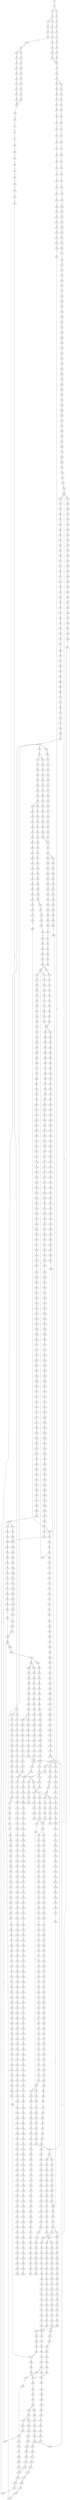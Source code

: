 strict digraph  {
	S0 -> S1 [ label = A ];
	S1 -> S2 [ label = A ];
	S1 -> S3 [ label = G ];
	S2 -> S4 [ label = T ];
	S3 -> S5 [ label = T ];
	S4 -> S6 [ label = C ];
	S4 -> S7 [ label = T ];
	S5 -> S8 [ label = C ];
	S6 -> S9 [ label = G ];
	S7 -> S10 [ label = G ];
	S8 -> S11 [ label = G ];
	S9 -> S12 [ label = C ];
	S10 -> S13 [ label = C ];
	S11 -> S14 [ label = C ];
	S12 -> S15 [ label = C ];
	S13 -> S16 [ label = C ];
	S14 -> S17 [ label = C ];
	S15 -> S18 [ label = A ];
	S16 -> S19 [ label = A ];
	S17 -> S20 [ label = A ];
	S18 -> S21 [ label = T ];
	S19 -> S22 [ label = T ];
	S20 -> S23 [ label = T ];
	S21 -> S24 [ label = G ];
	S22 -> S25 [ label = A ];
	S22 -> S26 [ label = G ];
	S23 -> S27 [ label = G ];
	S24 -> S28 [ label = A ];
	S25 -> S29 [ label = A ];
	S26 -> S30 [ label = A ];
	S27 -> S31 [ label = A ];
	S28 -> S32 [ label = A ];
	S29 -> S33 [ label = A ];
	S30 -> S34 [ label = A ];
	S31 -> S32 [ label = A ];
	S32 -> S35 [ label = G ];
	S33 -> S36 [ label = C ];
	S34 -> S37 [ label = C ];
	S35 -> S38 [ label = A ];
	S36 -> S39 [ label = C ];
	S37 -> S40 [ label = C ];
	S38 -> S41 [ label = G ];
	S39 -> S42 [ label = T ];
	S40 -> S43 [ label = T ];
	S41 -> S44 [ label = T ];
	S41 -> S45 [ label = G ];
	S42 -> S46 [ label = C ];
	S43 -> S47 [ label = C ];
	S44 -> S48 [ label = C ];
	S45 -> S49 [ label = C ];
	S46 -> S50 [ label = C ];
	S47 -> S51 [ label = C ];
	S48 -> S52 [ label = T ];
	S49 -> S53 [ label = A ];
	S50 -> S54 [ label = A ];
	S51 -> S55 [ label = A ];
	S52 -> S56 [ label = C ];
	S53 -> S57 [ label = G ];
	S54 -> S58 [ label = G ];
	S55 -> S59 [ label = G ];
	S56 -> S60 [ label = T ];
	S57 -> S61 [ label = T ];
	S58 -> S62 [ label = T ];
	S59 -> S62 [ label = T ];
	S60 -> S63 [ label = C ];
	S61 -> S64 [ label = C ];
	S62 -> S65 [ label = C ];
	S63 -> S66 [ label = T ];
	S64 -> S67 [ label = C ];
	S65 -> S68 [ label = G ];
	S66 -> S69 [ label = C ];
	S67 -> S70 [ label = T ];
	S68 -> S71 [ label = T ];
	S69 -> S72 [ label = G ];
	S70 -> S73 [ label = G ];
	S71 -> S74 [ label = G ];
	S72 -> S75 [ label = G ];
	S73 -> S76 [ label = C ];
	S74 -> S77 [ label = C ];
	S75 -> S78 [ label = T ];
	S76 -> S79 [ label = G ];
	S77 -> S80 [ label = C ];
	S78 -> S81 [ label = C ];
	S79 -> S82 [ label = G ];
	S80 -> S83 [ label = A ];
	S81 -> S84 [ label = T ];
	S82 -> S85 [ label = C ];
	S83 -> S86 [ label = C ];
	S84 -> S87 [ label = C ];
	S85 -> S88 [ label = C ];
	S86 -> S89 [ label = G ];
	S87 -> S90 [ label = G ];
	S88 -> S91 [ label = T ];
	S89 -> S92 [ label = A ];
	S90 -> S93 [ label = G ];
	S91 -> S94 [ label = G ];
	S92 -> S95 [ label = G ];
	S93 -> S96 [ label = T ];
	S94 -> S97 [ label = T ];
	S95 -> S98 [ label = T ];
	S96 -> S99 [ label = T ];
	S97 -> S100 [ label = G ];
	S98 -> S101 [ label = G ];
	S99 -> S102 [ label = C ];
	S100 -> S103 [ label = C ];
	S101 -> S104 [ label = T ];
	S102 -> S105 [ label = A ];
	S103 -> S106 [ label = T ];
	S104 -> S107 [ label = C ];
	S105 -> S108 [ label = A ];
	S106 -> S109 [ label = A ];
	S107 -> S110 [ label = T ];
	S108 -> S111 [ label = G ];
	S109 -> S112 [ label = C ];
	S110 -> S113 [ label = T ];
	S110 -> S114 [ label = C ];
	S111 -> S115 [ label = A ];
	S112 -> S116 [ label = C ];
	S113 -> S117 [ label = C ];
	S114 -> S118 [ label = C ];
	S115 -> S119 [ label = C ];
	S116 -> S120 [ label = T ];
	S117 -> S121 [ label = G ];
	S118 -> S122 [ label = G ];
	S119 -> S123 [ label = C ];
	S120 -> S124 [ label = G ];
	S121 -> S125 [ label = G ];
	S122 -> S126 [ label = T ];
	S123 -> S127 [ label = T ];
	S124 -> S128 [ label = T ];
	S125 -> S129 [ label = T ];
	S126 -> S130 [ label = T ];
	S127 -> S131 [ label = T ];
	S128 -> S132 [ label = C ];
	S129 -> S133 [ label = C ];
	S130 -> S134 [ label = C ];
	S131 -> S135 [ label = T ];
	S132 -> S136 [ label = C ];
	S133 -> S137 [ label = C ];
	S134 -> S138 [ label = C ];
	S135 -> S139 [ label = T ];
	S136 -> S140 [ label = T ];
	S137 -> S141 [ label = T ];
	S138 -> S142 [ label = T ];
	S139 -> S143 [ label = T ];
	S140 -> S144 [ label = T ];
	S141 -> S145 [ label = T ];
	S142 -> S146 [ label = T ];
	S143 -> S147 [ label = G ];
	S144 -> S148 [ label = G ];
	S145 -> S149 [ label = G ];
	S146 -> S150 [ label = A ];
	S147 -> S151 [ label = A ];
	S148 -> S152 [ label = A ];
	S148 -> S153 [ label = T ];
	S149 -> S154 [ label = A ];
	S150 -> S155 [ label = A ];
	S151 -> S156 [ label = A ];
	S152 -> S157 [ label = A ];
	S153 -> S158 [ label = A ];
	S154 -> S159 [ label = A ];
	S155 -> S160 [ label = A ];
	S156 -> S161 [ label = C ];
	S157 -> S162 [ label = C ];
	S158 -> S163 [ label = G ];
	S159 -> S162 [ label = C ];
	S160 -> S164 [ label = C ];
	S161 -> S165 [ label = A ];
	S162 -> S166 [ label = T ];
	S162 -> S167 [ label = A ];
	S163 -> S168 [ label = G ];
	S164 -> S169 [ label = A ];
	S165 -> S170 [ label = G ];
	S166 -> S171 [ label = T ];
	S167 -> S172 [ label = G ];
	S168 -> S173 [ label = A ];
	S169 -> S174 [ label = G ];
	S170 -> S175 [ label = T ];
	S171 -> S176 [ label = C ];
	S172 -> S177 [ label = G ];
	S173 -> S178 [ label = G ];
	S174 -> S179 [ label = G ];
	S175 -> S180 [ label = T ];
	S176 -> S181 [ label = A ];
	S177 -> S182 [ label = G ];
	S177 -> S183 [ label = T ];
	S178 -> S184 [ label = A ];
	S179 -> S185 [ label = T ];
	S180 -> S186 [ label = G ];
	S181 -> S187 [ label = A ];
	S182 -> S188 [ label = T ];
	S183 -> S189 [ label = C ];
	S184 -> S190 [ label = G ];
	S185 -> S191 [ label = C ];
	S186 -> S192 [ label = A ];
	S187 -> S193 [ label = C ];
	S188 -> S194 [ label = C ];
	S189 -> S195 [ label = C ];
	S190 -> S196 [ label = G ];
	S191 -> S197 [ label = T ];
	S192 -> S198 [ label = C ];
	S193 -> S199 [ label = C ];
	S193 -> S200 [ label = T ];
	S194 -> S201 [ label = C ];
	S195 -> S202 [ label = C ];
	S196 -> S203 [ label = T ];
	S197 -> S204 [ label = C ];
	S198 -> S205 [ label = T ];
	S199 -> S206 [ label = G ];
	S200 -> S207 [ label = G ];
	S201 -> S208 [ label = G ];
	S202 -> S209 [ label = T ];
	S203 -> S210 [ label = C ];
	S204 -> S211 [ label = T ];
	S205 -> S212 [ label = G ];
	S206 -> S213 [ label = G ];
	S207 -> S214 [ label = G ];
	S207 -> S215 [ label = C ];
	S208 -> S216 [ label = C ];
	S209 -> S217 [ label = T ];
	S210 -> S218 [ label = C ];
	S211 -> S219 [ label = C ];
	S212 -> S220 [ label = T ];
	S213 -> S221 [ label = C ];
	S214 -> S222 [ label = C ];
	S215 -> S223 [ label = C ];
	S216 -> S224 [ label = C ];
	S217 -> S225 [ label = C ];
	S218 -> S226 [ label = C ];
	S219 -> S227 [ label = C ];
	S220 -> S228 [ label = A ];
	S221 -> S229 [ label = C ];
	S222 -> S230 [ label = C ];
	S223 -> S231 [ label = C ];
	S224 -> S232 [ label = G ];
	S225 -> S233 [ label = T ];
	S225 -> S234 [ label = G ];
	S226 -> S235 [ label = A ];
	S226 -> S236 [ label = G ];
	S227 -> S237 [ label = G ];
	S228 -> S238 [ label = C ];
	S229 -> S239 [ label = C ];
	S230 -> S240 [ label = C ];
	S231 -> S241 [ label = T ];
	S232 -> S242 [ label = C ];
	S232 -> S243 [ label = G ];
	S233 -> S244 [ label = C ];
	S234 -> S245 [ label = C ];
	S235 -> S246 [ label = G ];
	S236 -> S247 [ label = G ];
	S237 -> S248 [ label = T ];
	S238 -> S249 [ label = A ];
	S239 -> S250 [ label = A ];
	S240 -> S251 [ label = A ];
	S241 -> S252 [ label = A ];
	S242 -> S253 [ label = A ];
	S243 -> S254 [ label = A ];
	S244 -> S255 [ label = G ];
	S245 -> S256 [ label = A ];
	S246 -> S257 [ label = A ];
	S247 -> S258 [ label = A ];
	S248 -> S259 [ label = A ];
	S249 -> S260 [ label = C ];
	S250 -> S261 [ label = G ];
	S251 -> S262 [ label = G ];
	S252 -> S263 [ label = G ];
	S253 -> S264 [ label = C ];
	S254 -> S265 [ label = A ];
	S255 -> S266 [ label = T ];
	S256 -> S267 [ label = C ];
	S257 -> S268 [ label = G ];
	S258 -> S269 [ label = G ];
	S259 -> S270 [ label = C ];
	S260 -> S271 [ label = T ];
	S261 -> S272 [ label = T ];
	S262 -> S273 [ label = G ];
	S263 -> S274 [ label = G ];
	S264 -> S275 [ label = G ];
	S265 -> S276 [ label = C ];
	S266 -> S277 [ label = A ];
	S267 -> S278 [ label = G ];
	S268 -> S279 [ label = C ];
	S269 -> S280 [ label = G ];
	S270 -> S281 [ label = A ];
	S271 -> S282 [ label = T ];
	S272 -> S283 [ label = T ];
	S273 -> S284 [ label = T ];
	S274 -> S285 [ label = T ];
	S275 -> S286 [ label = C ];
	S276 -> S287 [ label = T ];
	S277 -> S288 [ label = C ];
	S278 -> S289 [ label = T ];
	S279 -> S290 [ label = C ];
	S280 -> S291 [ label = C ];
	S281 -> S292 [ label = T ];
	S282 -> S293 [ label = G ];
	S283 -> S294 [ label = G ];
	S284 -> S295 [ label = G ];
	S285 -> S296 [ label = G ];
	S286 -> S297 [ label = G ];
	S287 -> S298 [ label = G ];
	S288 -> S299 [ label = G ];
	S289 -> S300 [ label = G ];
	S290 -> S301 [ label = A ];
	S291 -> S302 [ label = G ];
	S292 -> S303 [ label = G ];
	S293 -> S304 [ label = G ];
	S294 -> S305 [ label = T ];
	S295 -> S306 [ label = C ];
	S295 -> S307 [ label = G ];
	S296 -> S308 [ label = T ];
	S297 -> S309 [ label = C ];
	S298 -> S310 [ label = C ];
	S299 -> S311 [ label = G ];
	S300 -> S312 [ label = G ];
	S301 -> S313 [ label = C ];
	S302 -> S314 [ label = T ];
	S303 -> S315 [ label = G ];
	S304 -> S316 [ label = A ];
	S305 -> S317 [ label = G ];
	S306 -> S318 [ label = G ];
	S307 -> S319 [ label = G ];
	S308 -> S320 [ label = G ];
	S309 -> S321 [ label = A ];
	S310 -> S322 [ label = A ];
	S311 -> S323 [ label = C ];
	S312 -> S324 [ label = C ];
	S313 -> S325 [ label = G ];
	S314 -> S326 [ label = G ];
	S315 -> S327 [ label = C ];
	S316 -> S328 [ label = G ];
	S317 -> S329 [ label = C ];
	S318 -> S330 [ label = C ];
	S319 -> S331 [ label = C ];
	S320 -> S332 [ label = C ];
	S321 -> S333 [ label = G ];
	S322 -> S334 [ label = A ];
	S323 -> S335 [ label = T ];
	S324 -> S336 [ label = G ];
	S325 -> S337 [ label = G ];
	S326 -> S338 [ label = G ];
	S327 -> S339 [ label = G ];
	S328 -> S340 [ label = A ];
	S329 -> S341 [ label = G ];
	S330 -> S342 [ label = G ];
	S331 -> S343 [ label = T ];
	S332 -> S344 [ label = G ];
	S333 -> S345 [ label = C ];
	S334 -> S346 [ label = C ];
	S335 -> S347 [ label = A ];
	S336 -> S348 [ label = T ];
	S337 -> S349 [ label = T ];
	S338 -> S350 [ label = T ];
	S339 -> S351 [ label = C ];
	S340 -> S352 [ label = C ];
	S341 -> S353 [ label = T ];
	S342 -> S354 [ label = T ];
	S343 -> S355 [ label = T ];
	S344 -> S356 [ label = T ];
	S345 -> S357 [ label = C ];
	S346 -> S358 [ label = C ];
	S347 -> S359 [ label = C ];
	S348 -> S360 [ label = C ];
	S349 -> S361 [ label = T ];
	S350 -> S362 [ label = A ];
	S351 -> S363 [ label = C ];
	S352 -> S364 [ label = C ];
	S353 -> S365 [ label = C ];
	S354 -> S366 [ label = C ];
	S355 -> S367 [ label = C ];
	S356 -> S368 [ label = C ];
	S357 -> S369 [ label = G ];
	S358 -> S370 [ label = A ];
	S359 -> S371 [ label = T ];
	S360 -> S372 [ label = C ];
	S361 -> S373 [ label = A ];
	S362 -> S374 [ label = T ];
	S363 -> S375 [ label = C ];
	S364 -> S376 [ label = C ];
	S365 -> S377 [ label = G ];
	S366 -> S378 [ label = G ];
	S367 -> S379 [ label = G ];
	S368 -> S380 [ label = G ];
	S369 -> S381 [ label = G ];
	S370 -> S382 [ label = G ];
	S371 -> S383 [ label = G ];
	S372 -> S384 [ label = C ];
	S373 -> S385 [ label = C ];
	S374 -> S386 [ label = G ];
	S375 -> S387 [ label = C ];
	S376 -> S388 [ label = C ];
	S377 -> S389 [ label = A ];
	S378 -> S390 [ label = T ];
	S379 -> S391 [ label = A ];
	S380 -> S389 [ label = A ];
	S381 -> S392 [ label = C ];
	S381 -> S393 [ label = T ];
	S382 -> S394 [ label = A ];
	S383 -> S395 [ label = G ];
	S384 -> S396 [ label = C ];
	S385 -> S397 [ label = T ];
	S386 -> S398 [ label = A ];
	S387 -> S399 [ label = C ];
	S388 -> S400 [ label = C ];
	S389 -> S401 [ label = A ];
	S390 -> S402 [ label = G ];
	S391 -> S403 [ label = A ];
	S392 -> S404 [ label = A ];
	S393 -> S405 [ label = G ];
	S394 -> S406 [ label = A ];
	S395 -> S407 [ label = T ];
	S396 -> S408 [ label = A ];
	S397 -> S409 [ label = G ];
	S398 -> S410 [ label = G ];
	S399 -> S411 [ label = A ];
	S400 -> S412 [ label = C ];
	S401 -> S413 [ label = C ];
	S402 -> S414 [ label = C ];
	S403 -> S415 [ label = C ];
	S404 -> S416 [ label = C ];
	S405 -> S417 [ label = G ];
	S406 -> S418 [ label = C ];
	S407 -> S419 [ label = G ];
	S408 -> S420 [ label = C ];
	S409 -> S421 [ label = C ];
	S410 -> S422 [ label = C ];
	S411 -> S423 [ label = C ];
	S412 -> S424 [ label = T ];
	S413 -> S425 [ label = C ];
	S413 -> S426 [ label = A ];
	S414 -> S427 [ label = A ];
	S415 -> S428 [ label = A ];
	S416 -> S429 [ label = T ];
	S417 -> S430 [ label = A ];
	S418 -> S431 [ label = A ];
	S419 -> S432 [ label = C ];
	S420 -> S433 [ label = T ];
	S421 -> S434 [ label = A ];
	S422 -> S435 [ label = G ];
	S423 -> S436 [ label = T ];
	S424 -> S437 [ label = T ];
	S425 -> S438 [ label = T ];
	S426 -> S439 [ label = C ];
	S427 -> S440 [ label = T ];
	S428 -> S441 [ label = C ];
	S429 -> S442 [ label = T ];
	S430 -> S443 [ label = A ];
	S431 -> S444 [ label = G ];
	S432 -> S445 [ label = T ];
	S433 -> S446 [ label = T ];
	S434 -> S447 [ label = G ];
	S435 -> S448 [ label = G ];
	S436 -> S449 [ label = T ];
	S437 -> S450 [ label = C ];
	S438 -> S451 [ label = T ];
	S439 -> S452 [ label = C ];
	S440 -> S453 [ label = C ];
	S441 -> S454 [ label = G ];
	S442 -> S455 [ label = C ];
	S443 -> S456 [ label = G ];
	S444 -> S457 [ label = C ];
	S445 -> S458 [ label = A ];
	S446 -> S459 [ label = G ];
	S447 -> S460 [ label = A ];
	S448 -> S461 [ label = T ];
	S449 -> S462 [ label = T ];
	S450 -> S463 [ label = A ];
	S451 -> S464 [ label = C ];
	S452 -> S465 [ label = C ];
	S453 -> S466 [ label = C ];
	S454 -> S467 [ label = C ];
	S455 -> S468 [ label = A ];
	S456 -> S469 [ label = A ];
	S457 -> S470 [ label = C ];
	S458 -> S471 [ label = C ];
	S459 -> S472 [ label = A ];
	S460 -> S473 [ label = C ];
	S461 -> S474 [ label = C ];
	S462 -> S475 [ label = A ];
	S463 -> S476 [ label = G ];
	S464 -> S477 [ label = G ];
	S465 -> S478 [ label = G ];
	S466 -> S479 [ label = G ];
	S467 -> S480 [ label = G ];
	S468 -> S481 [ label = G ];
	S469 -> S482 [ label = A ];
	S470 -> S483 [ label = G ];
	S471 -> S484 [ label = T ];
	S472 -> S485 [ label = G ];
	S473 -> S486 [ label = G ];
	S474 -> S487 [ label = G ];
	S475 -> S488 [ label = G ];
	S476 -> S489 [ label = A ];
	S477 -> S490 [ label = T ];
	S478 -> S491 [ label = T ];
	S479 -> S492 [ label = C ];
	S480 -> S493 [ label = C ];
	S481 -> S494 [ label = C ];
	S482 -> S495 [ label = C ];
	S483 -> S496 [ label = T ];
	S484 -> S497 [ label = G ];
	S485 -> S498 [ label = C ];
	S486 -> S499 [ label = G ];
	S487 -> S500 [ label = C ];
	S488 -> S501 [ label = C ];
	S489 -> S502 [ label = G ];
	S490 -> S503 [ label = A ];
	S491 -> S504 [ label = A ];
	S492 -> S505 [ label = A ];
	S493 -> S506 [ label = A ];
	S494 -> S507 [ label = C ];
	S495 -> S508 [ label = G ];
	S496 -> S509 [ label = C ];
	S497 -> S510 [ label = T ];
	S498 -> S511 [ label = C ];
	S499 -> S512 [ label = A ];
	S500 -> S513 [ label = A ];
	S501 -> S514 [ label = C ];
	S502 -> S515 [ label = G ];
	S503 -> S516 [ label = C ];
	S504 -> S517 [ label = C ];
	S505 -> S518 [ label = C ];
	S506 -> S519 [ label = C ];
	S507 -> S520 [ label = G ];
	S508 -> S521 [ label = G ];
	S509 -> S522 [ label = C ];
	S510 -> S523 [ label = A ];
	S511 -> S524 [ label = G ];
	S512 -> S525 [ label = C ];
	S513 -> S526 [ label = C ];
	S514 -> S527 [ label = G ];
	S515 -> S528 [ label = T ];
	S516 -> S529 [ label = T ];
	S517 -> S530 [ label = G ];
	S518 -> S531 [ label = G ];
	S519 -> S532 [ label = G ];
	S520 -> S533 [ label = C ];
	S521 -> S534 [ label = C ];
	S522 -> S535 [ label = T ];
	S523 -> S536 [ label = A ];
	S524 -> S537 [ label = C ];
	S525 -> S538 [ label = A ];
	S526 -> S539 [ label = G ];
	S527 -> S540 [ label = T ];
	S528 -> S541 [ label = C ];
	S529 -> S542 [ label = T ];
	S530 -> S543 [ label = T ];
	S531 -> S544 [ label = T ];
	S532 -> S545 [ label = T ];
	S533 -> S546 [ label = C ];
	S534 -> S547 [ label = A ];
	S535 -> S548 [ label = C ];
	S536 -> S549 [ label = C ];
	S537 -> S550 [ label = C ];
	S538 -> S551 [ label = C ];
	S539 -> S552 [ label = C ];
	S540 -> S553 [ label = C ];
	S541 -> S554 [ label = C ];
	S542 -> S555 [ label = C ];
	S543 -> S556 [ label = C ];
	S544 -> S557 [ label = C ];
	S545 -> S558 [ label = C ];
	S546 -> S559 [ label = C ];
	S547 -> S560 [ label = C ];
	S548 -> S561 [ label = T ];
	S549 -> S562 [ label = A ];
	S550 -> S563 [ label = C ];
	S551 -> S564 [ label = A ];
	S552 -> S565 [ label = G ];
	S553 -> S566 [ label = C ];
	S554 -> S567 [ label = C ];
	S555 -> S568 [ label = A ];
	S556 -> S569 [ label = C ];
	S557 -> S570 [ label = G ];
	S558 -> S571 [ label = C ];
	S559 -> S572 [ label = C ];
	S560 -> S573 [ label = C ];
	S560 -> S574 [ label = T ];
	S561 -> S575 [ label = G ];
	S562 -> S576 [ label = C ];
	S563 -> S577 [ label = C ];
	S564 -> S578 [ label = C ];
	S565 -> S579 [ label = C ];
	S566 -> S580 [ label = C ];
	S567 -> S581 [ label = T ];
	S568 -> S582 [ label = A ];
	S569 -> S583 [ label = A ];
	S570 -> S584 [ label = A ];
	S571 -> S585 [ label = A ];
	S572 -> S586 [ label = T ];
	S573 -> S587 [ label = G ];
	S574 -> S588 [ label = G ];
	S575 -> S589 [ label = T ];
	S576 -> S590 [ label = A ];
	S577 -> S586 [ label = T ];
	S578 -> S591 [ label = C ];
	S579 -> S592 [ label = G ];
	S580 -> S593 [ label = A ];
	S581 -> S594 [ label = T ];
	S582 -> S595 [ label = G ];
	S583 -> S596 [ label = G ];
	S584 -> S597 [ label = G ];
	S585 -> S598 [ label = G ];
	S586 -> S599 [ label = T ];
	S586 -> S600 [ label = C ];
	S587 -> S601 [ label = G ];
	S588 -> S602 [ label = G ];
	S589 -> S603 [ label = C ];
	S590 -> S604 [ label = C ];
	S591 -> S605 [ label = T ];
	S592 -> S606 [ label = G ];
	S593 -> S607 [ label = C ];
	S594 -> S225 [ label = C ];
	S595 -> S608 [ label = C ];
	S596 -> S609 [ label = C ];
	S597 -> S610 [ label = C ];
	S598 -> S611 [ label = C ];
	S599 -> S612 [ label = C ];
	S600 -> S613 [ label = C ];
	S601 -> S614 [ label = G ];
	S602 -> S615 [ label = G ];
	S603 -> S616 [ label = G ];
	S604 -> S617 [ label = G ];
	S605 -> S618 [ label = C ];
	S606 -> S619 [ label = C ];
	S607 -> S620 [ label = C ];
	S608 -> S621 [ label = G ];
	S609 -> S622 [ label = G ];
	S610 -> S623 [ label = G ];
	S611 -> S624 [ label = T ];
	S611 -> S622 [ label = G ];
	S612 -> S625 [ label = A ];
	S613 -> S626 [ label = A ];
	S614 -> S627 [ label = A ];
	S615 -> S628 [ label = A ];
	S616 -> S629 [ label = T ];
	S617 -> S630 [ label = C ];
	S618 -> S631 [ label = T ];
	S619 -> S632 [ label = T ];
	S620 -> S633 [ label = A ];
	S621 -> S634 [ label = A ];
	S622 -> S635 [ label = A ];
	S623 -> S636 [ label = A ];
	S624 -> S637 [ label = T ];
	S625 -> S638 [ label = C ];
	S626 -> S639 [ label = C ];
	S627 -> S640 [ label = A ];
	S628 -> S641 [ label = A ];
	S629 -> S642 [ label = G ];
	S630 -> S643 [ label = T ];
	S631 -> S644 [ label = A ];
	S632 -> S645 [ label = G ];
	S633 -> S646 [ label = C ];
	S634 -> S647 [ label = G ];
	S635 -> S648 [ label = G ];
	S636 -> S649 [ label = G ];
	S637 -> S650 [ label = C ];
	S638 -> S651 [ label = G ];
	S639 -> S652 [ label = C ];
	S640 -> S653 [ label = T ];
	S641 -> S654 [ label = C ];
	S642 -> S655 [ label = G ];
	S643 -> S656 [ label = C ];
	S644 -> S657 [ label = G ];
	S645 -> S658 [ label = G ];
	S646 -> S659 [ label = C ];
	S647 -> S660 [ label = T ];
	S648 -> S661 [ label = T ];
	S649 -> S662 [ label = T ];
	S650 -> S663 [ label = A ];
	S651 -> S664 [ label = C ];
	S652 -> S665 [ label = C ];
	S653 -> S666 [ label = T ];
	S654 -> S667 [ label = T ];
	S655 -> S668 [ label = T ];
	S656 -> S669 [ label = C ];
	S657 -> S670 [ label = A ];
	S658 -> S671 [ label = A ];
	S659 -> S672 [ label = G ];
	S660 -> S673 [ label = C ];
	S661 -> S674 [ label = C ];
	S662 -> S675 [ label = C ];
	S663 -> S676 [ label = C ];
	S664 -> S677 [ label = T ];
	S665 -> S678 [ label = G ];
	S666 -> S679 [ label = G ];
	S667 -> S680 [ label = G ];
	S668 -> S681 [ label = A ];
	S669 -> S682 [ label = T ];
	S670 -> S683 [ label = A ];
	S671 -> S684 [ label = A ];
	S672 -> S685 [ label = A ];
	S673 -> S686 [ label = C ];
	S674 -> S687 [ label = C ];
	S674 -> S688 [ label = T ];
	S675 -> S689 [ label = G ];
	S676 -> S690 [ label = G ];
	S677 -> S691 [ label = C ];
	S678 -> S692 [ label = C ];
	S679 -> S693 [ label = A ];
	S680 -> S694 [ label = G ];
	S682 -> S695 [ label = A ];
	S683 -> S696 [ label = C ];
	S684 -> S697 [ label = T ];
	S685 -> S698 [ label = T ];
	S686 -> S699 [ label = C ];
	S687 -> S699 [ label = C ];
	S688 -> S700 [ label = C ];
	S689 -> S701 [ label = A ];
	S690 -> S702 [ label = C ];
	S691 -> S703 [ label = C ];
	S692 -> S704 [ label = C ];
	S693 -> S705 [ label = A ];
	S694 -> S706 [ label = A ];
	S695 -> S707 [ label = G ];
	S696 -> S708 [ label = G ];
	S697 -> S709 [ label = G ];
	S698 -> S710 [ label = C ];
	S699 -> S711 [ label = T ];
	S699 -> S712 [ label = G ];
	S700 -> S713 [ label = G ];
	S701 -> S714 [ label = A ];
	S702 -> S715 [ label = C ];
	S703 -> S716 [ label = G ];
	S704 -> S717 [ label = G ];
	S705 -> S718 [ label = C ];
	S706 -> S719 [ label = C ];
	S707 -> S720 [ label = A ];
	S708 -> S721 [ label = A ];
	S709 -> S722 [ label = G ];
	S710 -> S723 [ label = G ];
	S711 -> S724 [ label = C ];
	S712 -> S725 [ label = C ];
	S713 -> S726 [ label = T ];
	S714 -> S727 [ label = C ];
	S715 -> S728 [ label = C ];
	S716 -> S729 [ label = G ];
	S717 -> S730 [ label = G ];
	S718 -> S731 [ label = C ];
	S719 -> S732 [ label = C ];
	S720 -> S733 [ label = A ];
	S721 -> S734 [ label = G ];
	S722 -> S735 [ label = G ];
	S723 -> S736 [ label = G ];
	S724 -> S737 [ label = C ];
	S725 -> S738 [ label = C ];
	S726 -> S739 [ label = C ];
	S727 -> S740 [ label = C ];
	S728 -> S741 [ label = T ];
	S729 -> S742 [ label = T ];
	S730 -> S743 [ label = T ];
	S731 -> S744 [ label = C ];
	S732 -> S745 [ label = C ];
	S733 -> S746 [ label = C ];
	S734 -> S747 [ label = G ];
	S735 -> S748 [ label = G ];
	S736 -> S749 [ label = T ];
	S737 -> S750 [ label = G ];
	S738 -> S751 [ label = T ];
	S739 -> S752 [ label = T ];
	S740 -> S753 [ label = T ];
	S741 -> S754 [ label = T ];
	S742 -> S755 [ label = T ];
	S743 -> S756 [ label = C ];
	S744 -> S757 [ label = G ];
	S745 -> S758 [ label = G ];
	S746 -> S759 [ label = T ];
	S747 -> S760 [ label = T ];
	S748 -> S761 [ label = T ];
	S749 -> S762 [ label = T ];
	S750 -> S763 [ label = G ];
	S751 -> S764 [ label = G ];
	S752 -> S765 [ label = G ];
	S753 -> S766 [ label = G ];
	S754 -> S767 [ label = C ];
	S755 -> S768 [ label = G ];
	S756 -> S769 [ label = C ];
	S757 -> S770 [ label = T ];
	S758 -> S771 [ label = T ];
	S759 -> S772 [ label = T ];
	S760 -> S773 [ label = G ];
	S761 -> S774 [ label = C ];
	S762 -> S775 [ label = C ];
	S763 -> S776 [ label = T ];
	S764 -> S777 [ label = T ];
	S765 -> S778 [ label = T ];
	S766 -> S779 [ label = T ];
	S767 -> S780 [ label = A ];
	S768 -> S781 [ label = C ];
	S769 -> S782 [ label = C ];
	S770 -> S783 [ label = C ];
	S771 -> S784 [ label = C ];
	S772 -> S785 [ label = C ];
	S773 -> S786 [ label = T ];
	S774 -> S787 [ label = C ];
	S775 -> S788 [ label = C ];
	S776 -> S789 [ label = C ];
	S777 -> S790 [ label = C ];
	S778 -> S791 [ label = T ];
	S779 -> S792 [ label = C ];
	S780 -> S793 [ label = T ];
	S781 -> S794 [ label = A ];
	S782 -> S795 [ label = A ];
	S783 -> S796 [ label = T ];
	S784 -> S797 [ label = T ];
	S785 -> S798 [ label = A ];
	S786 -> S799 [ label = C ];
	S787 -> S800 [ label = G ];
	S788 -> S801 [ label = A ];
	S789 -> S802 [ label = T ];
	S790 -> S803 [ label = G ];
	S791 -> S804 [ label = C ];
	S792 -> S805 [ label = G ];
	S793 -> S806 [ label = C ];
	S794 -> S807 [ label = C ];
	S795 -> S808 [ label = G ];
	S796 -> S809 [ label = C ];
	S797 -> S810 [ label = C ];
	S798 -> S811 [ label = A ];
	S799 -> S812 [ label = C ];
	S800 -> S813 [ label = C ];
	S801 -> S814 [ label = G ];
	S802 -> S815 [ label = G ];
	S803 -> S816 [ label = C ];
	S804 -> S817 [ label = C ];
	S805 -> S818 [ label = C ];
	S806 -> S819 [ label = C ];
	S807 -> S820 [ label = T ];
	S808 -> S821 [ label = T ];
	S809 -> S822 [ label = G ];
	S810 -> S822 [ label = G ];
	S811 -> S193 [ label = C ];
	S812 -> S823 [ label = C ];
	S813 -> S824 [ label = C ];
	S814 -> S825 [ label = T ];
	S815 -> S826 [ label = G ];
	S816 -> S827 [ label = G ];
	S817 -> S828 [ label = G ];
	S818 -> S829 [ label = G ];
	S819 -> S830 [ label = A ];
	S820 -> S831 [ label = G ];
	S821 -> S832 [ label = G ];
	S822 -> S833 [ label = G ];
	S823 -> S834 [ label = T ];
	S824 -> S232 [ label = G ];
	S825 -> S835 [ label = G ];
	S826 -> S836 [ label = A ];
	S827 -> S837 [ label = C ];
	S828 -> S838 [ label = T ];
	S829 -> S837 [ label = C ];
	S830 -> S839 [ label = G ];
	S831 -> S840 [ label = G ];
	S832 -> S841 [ label = G ];
	S833 -> S842 [ label = C ];
	S834 -> S843 [ label = G ];
	S835 -> S844 [ label = G ];
	S836 -> S845 [ label = G ];
	S837 -> S846 [ label = G ];
	S837 -> S847 [ label = A ];
	S838 -> S848 [ label = G ];
	S839 -> S849 [ label = A ];
	S840 -> S850 [ label = T ];
	S841 -> S851 [ label = T ];
	S842 -> S852 [ label = A ];
	S843 -> S853 [ label = T ];
	S844 -> S854 [ label = T ];
	S845 -> S855 [ label = G ];
	S846 -> S856 [ label = A ];
	S847 -> S857 [ label = A ];
	S848 -> S858 [ label = G ];
	S849 -> S859 [ label = A ];
	S850 -> S860 [ label = C ];
	S851 -> S861 [ label = C ];
	S852 -> S862 [ label = C ];
	S853 -> S863 [ label = C ];
	S854 -> S864 [ label = C ];
	S855 -> S865 [ label = G ];
	S856 -> S866 [ label = G ];
	S857 -> S867 [ label = C ];
	S858 -> S868 [ label = C ];
	S859 -> S869 [ label = C ];
	S860 -> S870 [ label = G ];
	S861 -> S871 [ label = G ];
	S862 -> S872 [ label = C ];
	S863 -> S873 [ label = C ];
	S864 -> S871 [ label = G ];
	S865 -> S874 [ label = T ];
	S866 -> S875 [ label = C ];
	S867 -> S876 [ label = C ];
	S868 -> S877 [ label = C ];
	S869 -> S878 [ label = C ];
	S870 -> S879 [ label = T ];
	S871 -> S880 [ label = T ];
	S872 -> S881 [ label = G ];
	S873 -> S882 [ label = T ];
	S874 -> S883 [ label = G ];
	S875 -> S884 [ label = A ];
	S876 -> S885 [ label = C ];
	S877 -> S886 [ label = C ];
	S878 -> S887 [ label = A ];
	S878 -> S888 [ label = G ];
	S879 -> S889 [ label = C ];
	S880 -> S890 [ label = C ];
	S881 -> S891 [ label = A ];
	S882 -> S892 [ label = A ];
	S883 -> S893 [ label = T ];
	S884 -> S894 [ label = G ];
	S885 -> S895 [ label = G ];
	S886 -> S896 [ label = G ];
	S887 -> S897 [ label = G ];
	S887 -> S898 [ label = C ];
	S888 -> S899 [ label = G ];
	S889 -> S900 [ label = C ];
	S890 -> S901 [ label = C ];
	S891 -> S902 [ label = G ];
	S891 -> S903 [ label = A ];
	S892 -> S904 [ label = C ];
	S893 -> S905 [ label = T ];
	S894 -> S906 [ label = T ];
	S895 -> S907 [ label = T ];
	S896 -> S908 [ label = T ];
	S897 -> S909 [ label = A ];
	S898 -> S910 [ label = C ];
	S899 -> S911 [ label = A ];
	S900 -> S912 [ label = G ];
	S901 -> S912 [ label = G ];
	S902 -> S913 [ label = T ];
	S903 -> S914 [ label = T ];
	S904 -> S915 [ label = T ];
	S905 -> S916 [ label = C ];
	S906 -> S917 [ label = G ];
	S907 -> S918 [ label = A ];
	S908 -> S919 [ label = C ];
	S909 -> S920 [ label = C ];
	S910 -> S921 [ label = A ];
	S911 -> S922 [ label = C ];
	S912 -> S923 [ label = T ];
	S913 -> S924 [ label = C ];
	S914 -> S925 [ label = G ];
	S915 -> S926 [ label = A ];
	S916 -> S927 [ label = C ];
	S917 -> S928 [ label = C ];
	S918 -> S929 [ label = C ];
	S919 -> S930 [ label = C ];
	S920 -> S931 [ label = T ];
	S921 -> S932 [ label = C ];
	S922 -> S933 [ label = G ];
	S923 -> S934 [ label = C ];
	S924 -> S935 [ label = C ];
	S925 -> S936 [ label = T ];
	S926 -> S937 [ label = C ];
	S927 -> S938 [ label = A ];
	S928 -> S939 [ label = A ];
	S929 -> S940 [ label = A ];
	S930 -> S941 [ label = A ];
	S931 -> S942 [ label = C ];
	S932 -> S943 [ label = C ];
	S933 -> S944 [ label = C ];
	S934 -> S945 [ label = A ];
	S935 -> S946 [ label = A ];
	S935 -> S947 [ label = T ];
	S936 -> S948 [ label = A ];
	S937 -> S949 [ label = C ];
	S938 -> S950 [ label = G ];
	S939 -> S951 [ label = A ];
	S940 -> S952 [ label = G ];
	S941 -> S953 [ label = G ];
	S942 -> S954 [ label = C ];
	S943 -> S955 [ label = C ];
	S944 -> S956 [ label = C ];
	S945 -> S957 [ label = C ];
	S946 -> S958 [ label = G ];
	S947 -> S959 [ label = C ];
	S948 -> S960 [ label = G ];
	S949 -> S961 [ label = A ];
	S950 -> S962 [ label = C ];
	S951 -> S963 [ label = C ];
	S952 -> S964 [ label = C ];
	S953 -> S965 [ label = T ];
	S954 -> S966 [ label = C ];
	S955 -> S967 [ label = C ];
	S956 -> S968 [ label = C ];
	S957 -> S969 [ label = C ];
	S958 -> S970 [ label = T ];
	S958 -> S971 [ label = C ];
	S959 -> S972 [ label = G ];
	S960 -> S973 [ label = T ];
	S961 -> S974 [ label = G ];
	S962 -> S975 [ label = A ];
	S963 -> S976 [ label = A ];
	S964 -> S977 [ label = A ];
	S965 -> S978 [ label = A ];
	S966 -> S979 [ label = A ];
	S967 -> S980 [ label = T ];
	S968 -> S981 [ label = A ];
	S969 -> S982 [ label = C ];
	S969 -> S983 [ label = G ];
	S970 -> S984 [ label = A ];
	S971 -> S985 [ label = T ];
	S972 -> S986 [ label = A ];
	S973 -> S987 [ label = T ];
	S974 -> S988 [ label = G ];
	S975 -> S989 [ label = G ];
	S976 -> S990 [ label = G ];
	S977 -> S991 [ label = G ];
	S978 -> S992 [ label = G ];
	S979 -> S993 [ label = T ];
	S980 -> S994 [ label = T ];
	S981 -> S995 [ label = T ];
	S982 -> S996 [ label = T ];
	S983 -> S997 [ label = A ];
	S984 -> S998 [ label = G ];
	S985 -> S999 [ label = T ];
	S986 -> S1000 [ label = A ];
	S987 -> S1001 [ label = T ];
	S988 -> S1002 [ label = A ];
	S989 -> S1003 [ label = A ];
	S990 -> S1004 [ label = C ];
	S991 -> S1005 [ label = G ];
	S992 -> S1006 [ label = C ];
	S993 -> S1007 [ label = C ];
	S994 -> S1008 [ label = C ];
	S995 -> S1009 [ label = C ];
	S996 -> S1010 [ label = G ];
	S997 -> S1011 [ label = A ];
	S997 -> S1012 [ label = G ];
	S998 -> S1013 [ label = G ];
	S999 -> S650 [ label = C ];
	S1000 -> S1014 [ label = C ];
	S1001 -> S1015 [ label = C ];
	S1002 -> S1016 [ label = G ];
	S1003 -> S1017 [ label = T ];
	S1004 -> S1018 [ label = T ];
	S1005 -> S1019 [ label = T ];
	S1006 -> S1020 [ label = T ];
	S1007 -> S1021 [ label = T ];
	S1008 -> S1022 [ label = C ];
	S1008 -> S1023 [ label = G ];
	S1009 -> S1024 [ label = G ];
	S1010 -> S1025 [ label = T ];
	S1011 -> S1026 [ label = T ];
	S1012 -> S1027 [ label = T ];
	S1013 -> S1028 [ label = G ];
	S1014 -> S1029 [ label = T ];
	S1015 -> S1030 [ label = A ];
	S1016 -> S1031 [ label = A ];
	S1017 -> S1032 [ label = A ];
	S1018 -> S1033 [ label = A ];
	S1019 -> S1034 [ label = G ];
	S1020 -> S1035 [ label = C ];
	S1021 -> S1036 [ label = G ];
	S1022 -> S1037 [ label = T ];
	S1023 -> S1038 [ label = A ];
	S1024 -> S1039 [ label = T ];
	S1025 -> S1040 [ label = C ];
	S1026 -> S1041 [ label = C ];
	S1027 -> S1042 [ label = C ];
	S1028 -> S1043 [ label = T ];
	S1029 -> S1044 [ label = T ];
	S1030 -> S1045 [ label = C ];
	S1031 -> S1046 [ label = G ];
	S1032 -> S1047 [ label = A ];
	S1033 -> S1048 [ label = C ];
	S1034 -> S1049 [ label = C ];
	S1035 -> S1050 [ label = C ];
	S1036 -> S1051 [ label = C ];
	S1037 -> S1052 [ label = G ];
	S1038 -> S1053 [ label = T ];
	S1039 -> S1054 [ label = C ];
	S1040 -> S1055 [ label = C ];
	S1041 -> S1056 [ label = C ];
	S1042 -> S935 [ label = C ];
	S1043 -> S1057 [ label = C ];
	S1044 -> S1058 [ label = C ];
	S1045 -> S1059 [ label = T ];
	S1046 -> S1060 [ label = T ];
	S1047 -> S1061 [ label = A ];
	S1048 -> S1062 [ label = G ];
	S1049 -> S1063 [ label = A ];
	S1050 -> S1064 [ label = A ];
	S1051 -> S1065 [ label = C ];
	S1052 -> S1066 [ label = T ];
	S1053 -> S1067 [ label = C ];
	S1054 -> S1068 [ label = C ];
	S1055 -> S1069 [ label = T ];
	S1056 -> S1070 [ label = T ];
	S1057 -> S1071 [ label = A ];
	S1058 -> S1072 [ label = A ];
	S1059 -> S1073 [ label = C ];
	S1060 -> S1074 [ label = C ];
	S1061 -> S1075 [ label = A ];
	S1062 -> S1076 [ label = A ];
	S1063 -> S1077 [ label = C ];
	S1064 -> S1078 [ label = C ];
	S1065 -> S1079 [ label = A ];
	S1066 -> S1080 [ label = C ];
	S1067 -> S1081 [ label = G ];
	S1068 -> S1082 [ label = T ];
	S1069 -> S1083 [ label = T ];
	S1070 -> S1084 [ label = C ];
	S1071 -> S1085 [ label = C ];
	S1072 -> S1086 [ label = A ];
	S1073 -> S1087 [ label = C ];
	S1074 -> S1088 [ label = A ];
	S1075 -> S1089 [ label = A ];
	S1076 -> S1090 [ label = G ];
	S1077 -> S1091 [ label = G ];
	S1078 -> S1092 [ label = C ];
	S1079 -> S1093 [ label = G ];
	S1080 -> S1094 [ label = C ];
	S1081 -> S1095 [ label = T ];
	S1082 -> S1096 [ label = C ];
	S1083 -> S148 [ label = G ];
	S1084 -> S1097 [ label = G ];
	S1085 -> S1098 [ label = T ];
	S1086 -> S193 [ label = C ];
	S1087 -> S1099 [ label = T ];
	S1088 -> S1100 [ label = G ];
	S1089 -> S1101 [ label = C ];
	S1090 -> S1102 [ label = A ];
	S1091 -> S1103 [ label = C ];
	S1092 -> S1104 [ label = G ];
	S1093 -> S1105 [ label = T ];
	S1094 -> S1106 [ label = T ];
	S1095 -> S1107 [ label = T ];
	S1096 -> S1108 [ label = T ];
	S1097 -> S1109 [ label = A ];
	S1098 -> S1110 [ label = C ];
	S1099 -> S1111 [ label = T ];
	S1100 -> S1112 [ label = G ];
	S1101 -> S1113 [ label = T ];
	S1102 -> S1114 [ label = A ];
	S1103 -> S1115 [ label = G ];
	S1104 -> S1116 [ label = G ];
	S1105 -> S1117 [ label = C ];
	S1106 -> S1118 [ label = T ];
	S1107 -> S1119 [ label = T ];
	S1108 -> S1120 [ label = T ];
	S1109 -> S1121 [ label = A ];
	S1110 -> S1122 [ label = G ];
	S1111 -> S1123 [ label = T ];
	S1112 -> S1124 [ label = A ];
	S1113 -> S1125 [ label = T ];
	S1114 -> S1126 [ label = C ];
	S1115 -> S1127 [ label = G ];
	S1116 -> S1128 [ label = A ];
	S1117 -> S1129 [ label = G ];
	S1118 -> S148 [ label = G ];
	S1119 -> S1130 [ label = G ];
	S1120 -> S1131 [ label = C ];
	S1121 -> S1132 [ label = C ];
	S1122 -> S1133 [ label = C ];
	S1123 -> S1134 [ label = C ];
	S1124 -> S1135 [ label = C ];
	S1125 -> S1136 [ label = T ];
	S1126 -> S1137 [ label = T ];
	S1127 -> S1138 [ label = T ];
	S1128 -> S1139 [ label = C ];
	S1129 -> S1140 [ label = T ];
	S1130 -> S1141 [ label = T ];
	S1131 -> S1142 [ label = T ];
	S1132 -> S1029 [ label = T ];
	S1133 -> S1143 [ label = T ];
	S1134 -> S1144 [ label = A ];
	S1135 -> S1145 [ label = C ];
	S1136 -> S1146 [ label = G ];
	S1137 -> S1147 [ label = G ];
	S1138 -> S1148 [ label = G ];
	S1139 -> S1149 [ label = G ];
	S1140 -> S1150 [ label = A ];
	S1141 -> S1151 [ label = A ];
	S1142 -> S1152 [ label = C ];
	S1143 -> S1153 [ label = T ];
	S1144 -> S1154 [ label = T ];
	S1145 -> S1155 [ label = A ];
	S1146 -> S1156 [ label = C ];
	S1147 -> S1157 [ label = G ];
	S1148 -> S1158 [ label = C ];
	S1149 -> S1159 [ label = T ];
	S1150 -> S1160 [ label = A ];
	S1151 -> S1161 [ label = G ];
	S1152 -> S1162 [ label = G ];
	S1153 -> S1163 [ label = C ];
	S1154 -> S1164 [ label = C ];
	S1155 -> S1165 [ label = G ];
	S1156 -> S1166 [ label = C ];
	S1157 -> S1167 [ label = C ];
	S1158 -> S1168 [ label = C ];
	S1159 -> S1169 [ label = C ];
	S1160 -> S1170 [ label = G ];
	S1161 -> S1171 [ label = G ];
	S1162 -> S1172 [ label = G ];
	S1163 -> S1173 [ label = A ];
	S1164 -> S1174 [ label = C ];
	S1165 -> S1175 [ label = T ];
	S1166 -> S1176 [ label = G ];
	S1167 -> S1177 [ label = G ];
	S1168 -> S1178 [ label = G ];
	S1169 -> S1179 [ label = G ];
	S1170 -> S1180 [ label = A ];
	S1171 -> S1181 [ label = A ];
	S1172 -> S1182 [ label = A ];
	S1173 -> S1183 [ label = T ];
	S1174 -> S1184 [ label = A ];
	S1175 -> S1185 [ label = C ];
	S1176 -> S1186 [ label = T ];
	S1177 -> S1187 [ label = C ];
	S1178 -> S1188 [ label = C ];
	S1179 -> S1189 [ label = T ];
	S1180 -> S1190 [ label = C ];
	S1181 -> S1191 [ label = A ];
	S1182 -> S1192 [ label = G ];
	S1183 -> S1193 [ label = C ];
	S1184 -> S1194 [ label = G ];
	S1185 -> S1195 [ label = T ];
	S1186 -> S1196 [ label = A ];
	S1187 -> S1197 [ label = A ];
	S1188 -> S1198 [ label = A ];
	S1189 -> S1199 [ label = G ];
	S1190 -> S1200 [ label = G ];
	S1191 -> S1201 [ label = A ];
	S1192 -> S1202 [ label = A ];
	S1193 -> S1203 [ label = C ];
	S1194 -> S849 [ label = A ];
	S1195 -> S1204 [ label = C ];
	S1196 -> S1205 [ label = G ];
	S1197 -> S1206 [ label = G ];
	S1198 -> S1207 [ label = A ];
	S1199 -> S1208 [ label = A ];
	S1200 -> S1209 [ label = G ];
	S1201 -> S1210 [ label = G ];
	S1202 -> S1211 [ label = G ];
	S1203 -> S1212 [ label = A ];
	S1204 -> S1213 [ label = T ];
	S1205 -> S1214 [ label = C ];
	S1206 -> S1215 [ label = C ];
	S1207 -> S1216 [ label = C ];
	S1208 -> S1217 [ label = C ];
	S1209 -> S1218 [ label = C ];
	S1210 -> S1219 [ label = G ];
	S1211 -> S1220 [ label = G ];
	S1212 -> S839 [ label = G ];
	S1213 -> S1221 [ label = G ];
	S1214 -> S1222 [ label = C ];
	S1215 -> S1223 [ label = G ];
	S1216 -> S1224 [ label = C ];
	S1217 -> S1225 [ label = C ];
	S1218 -> S1226 [ label = T ];
	S1219 -> S1227 [ label = T ];
	S1220 -> S1228 [ label = T ];
	S1221 -> S1229 [ label = T ];
	S1222 -> S1230 [ label = G ];
	S1223 -> S1231 [ label = G ];
	S1224 -> S1232 [ label = A ];
	S1225 -> S1233 [ label = G ];
	S1226 -> S1234 [ label = C ];
	S1227 -> S1235 [ label = C ];
	S1228 -> S1236 [ label = C ];
	S1229 -> S1237 [ label = A ];
	S1230 -> S1238 [ label = G ];
	S1231 -> S1239 [ label = G ];
	S1232 -> S1240 [ label = G ];
	S1233 -> S1241 [ label = G ];
	S1234 -> S1242 [ label = T ];
	S1235 -> S1243 [ label = C ];
	S1236 -> S218 [ label = C ];
	S1238 -> S1244 [ label = T ];
	S1239 -> S1245 [ label = T ];
	S1240 -> S1246 [ label = T ];
	S1241 -> S1247 [ label = T ];
	S1242 -> S1248 [ label = C ];
	S1243 -> S1249 [ label = C ];
	S1244 -> S1250 [ label = G ];
	S1245 -> S1251 [ label = G ];
	S1246 -> S1252 [ label = C ];
	S1247 -> S1253 [ label = C ];
	S1248 -> S1254 [ label = G ];
	S1249 -> S1255 [ label = G ];
	S1250 -> S1256 [ label = A ];
	S1251 -> S1257 [ label = C ];
	S1252 -> S1258 [ label = G ];
	S1253 -> S1259 [ label = G ];
	S1254 -> S1260 [ label = A ];
	S1255 -> S1261 [ label = A ];
	S1256 -> S1262 [ label = C ];
	S1257 -> S1263 [ label = C ];
	S1258 -> S1264 [ label = C ];
	S1259 -> S1265 [ label = C ];
	S1260 -> S1266 [ label = A ];
	S1261 -> S1267 [ label = A ];
	S1262 -> S1268 [ label = G ];
	S1263 -> S1269 [ label = G ];
	S1264 -> S1270 [ label = G ];
	S1265 -> S1271 [ label = G ];
	S1266 -> S1272 [ label = G ];
	S1267 -> S1273 [ label = G ];
	S1268 -> S1274 [ label = T ];
	S1269 -> S1275 [ label = C ];
	S1270 -> S1276 [ label = C ];
	S1271 -> S1277 [ label = T ];
	S1272 -> S1278 [ label = T ];
	S1273 -> S1279 [ label = T ];
	S1274 -> S1280 [ label = G ];
	S1275 -> S1281 [ label = C ];
	S1276 -> S1282 [ label = A ];
	S1277 -> S1283 [ label = A ];
	S1278 -> S1284 [ label = C ];
	S1279 -> S1285 [ label = C ];
	S1280 -> S1286 [ label = G ];
	S1281 -> S1287 [ label = G ];
	S1282 -> S1288 [ label = G ];
	S1283 -> S1289 [ label = G ];
	S1284 -> S1290 [ label = G ];
	S1285 -> S1291 [ label = G ];
	S1286 -> S1292 [ label = G ];
	S1287 -> S1293 [ label = G ];
	S1288 -> S1294 [ label = C ];
	S1289 -> S1295 [ label = C ];
	S1290 -> S1296 [ label = C ];
	S1291 -> S1297 [ label = A ];
	S1292 -> S1298 [ label = T ];
	S1293 -> S1299 [ label = T ];
	S1294 -> S1300 [ label = C ];
	S1295 -> S1301 [ label = C ];
	S1296 -> S1302 [ label = G ];
	S1297 -> S1303 [ label = G ];
	S1298 -> S1304 [ label = A ];
	S1299 -> S1305 [ label = G ];
	S1300 -> S369 [ label = G ];
	S1301 -> S1306 [ label = G ];
	S1302 -> S1307 [ label = G ];
	S1303 -> S1308 [ label = G ];
	S1304 -> S1309 [ label = C ];
	S1305 -> S1310 [ label = G ];
	S1306 -> S1311 [ label = C ];
	S1307 -> S1312 [ label = C ];
	S1308 -> S1313 [ label = T ];
	S1309 -> S1314 [ label = T ];
	S1310 -> S1315 [ label = T ];
	S1311 -> S1316 [ label = T ];
	S1312 -> S1317 [ label = T ];
	S1313 -> S1318 [ label = A ];
	S1314 -> S1319 [ label = A ];
	S1315 -> S1320 [ label = G ];
	S1316 -> S1321 [ label = G ];
	S1317 -> S1322 [ label = A ];
	S1318 -> S1323 [ label = T ];
	S1319 -> S1324 [ label = T ];
	S1320 -> S1325 [ label = G ];
	S1321 -> S1326 [ label = G ];
	S1322 -> S1327 [ label = T ];
	S1323 -> S1328 [ label = A ];
	S1324 -> S1329 [ label = T ];
	S1325 -> S1330 [ label = A ];
	S1326 -> S1331 [ label = A ];
	S1327 -> S1332 [ label = A ];
	S1328 -> S1333 [ label = A ];
	S1329 -> S1334 [ label = G ];
	S1330 -> S1335 [ label = A ];
	S1331 -> S1336 [ label = A ];
	S1332 -> S1337 [ label = G ];
	S1333 -> S1338 [ label = G ];
	S1334 -> S1339 [ label = G ];
	S1335 -> S1340 [ label = C ];
	S1336 -> S1341 [ label = G ];
	S1337 -> S1342 [ label = T ];
	S1338 -> S1343 [ label = T ];
	S1339 -> S1344 [ label = A ];
	S1340 -> S1345 [ label = C ];
	S1341 -> S1346 [ label = A ];
	S1342 -> S1347 [ label = A ];
	S1343 -> S1348 [ label = C ];
	S1344 -> S1349 [ label = A ];
	S1345 -> S1350 [ label = T ];
	S1346 -> S1351 [ label = A ];
	S1347 -> S1352 [ label = G ];
	S1348 -> S1353 [ label = G ];
	S1349 -> S1354 [ label = C ];
	S1350 -> S1355 [ label = C ];
	S1351 -> S1356 [ label = C ];
	S1352 -> S1357 [ label = C ];
	S1353 -> S1358 [ label = T ];
	S1354 -> S1359 [ label = G ];
	S1355 -> S1360 [ label = G ];
	S1356 -> S508 [ label = G ];
	S1357 -> S1361 [ label = C ];
	S1358 -> S1362 [ label = G ];
	S1359 -> S1363 [ label = G ];
	S1360 -> S1364 [ label = G ];
	S1361 -> S1365 [ label = G ];
	S1362 -> S1366 [ label = G ];
	S1363 -> S1367 [ label = T ];
	S1364 -> S1368 [ label = C ];
	S1365 -> S1369 [ label = A ];
	S1366 -> S1370 [ label = T ];
	S1367 -> S1371 [ label = A ];
	S1368 -> S1372 [ label = A ];
	S1369 -> S1373 [ label = A ];
	S1370 -> S1374 [ label = A ];
	S1371 -> S1375 [ label = C ];
	S1372 -> S1376 [ label = C ];
	S1373 -> S1377 [ label = A ];
	S1374 -> S1378 [ label = C ];
	S1375 -> S1379 [ label = G ];
	S1376 -> S1380 [ label = G ];
	S1377 -> S1381 [ label = C ];
	S1378 -> S1382 [ label = C ];
	S1379 -> S1383 [ label = A ];
	S1380 -> S1384 [ label = C ];
	S1381 -> S1385 [ label = C ];
	S1382 -> S1386 [ label = G ];
	S1383 -> S1387 [ label = A ];
	S1384 -> S1388 [ label = G ];
	S1385 -> S1389 [ label = C ];
	S1386 -> S1390 [ label = G ];
	S1387 -> S1391 [ label = G ];
	S1388 -> S1392 [ label = C ];
	S1389 -> S1393 [ label = C ];
	S1390 -> S1394 [ label = T ];
	S1391 -> S1395 [ label = A ];
	S1392 -> S1396 [ label = G ];
	S1393 -> S1397 [ label = G ];
	S1394 -> S1398 [ label = G ];
	S1395 -> S1399 [ label = A ];
	S1396 -> S1400 [ label = C ];
	S1397 -> S1401 [ label = A ];
	S1398 -> S1402 [ label = G ];
	S1399 -> S1403 [ label = G ];
	S1400 -> S1404 [ label = G ];
	S1401 -> S1405 [ label = C ];
	S1402 -> S1406 [ label = T ];
	S1403 -> S1407 [ label = T ];
	S1404 -> S1408 [ label = T ];
	S1405 -> S1409 [ label = T ];
	S1406 -> S1410 [ label = T ];
	S1407 -> S1411 [ label = G ];
	S1408 -> S1412 [ label = C ];
	S1409 -> S1413 [ label = A ];
	S1410 -> S1414 [ label = A ];
	S1411 -> S1415 [ label = T ];
	S1412 -> S1416 [ label = G ];
	S1413 -> S1417 [ label = G ];
	S1414 -> S1418 [ label = G ];
	S1415 -> S1419 [ label = C ];
	S1416 -> S1420 [ label = A ];
	S1417 -> S1421 [ label = A ];
	S1418 -> S1422 [ label = A ];
	S1419 -> S1423 [ label = C ];
	S1420 -> S1424 [ label = C ];
	S1421 -> S1425 [ label = A ];
	S1422 -> S1426 [ label = A ];
	S1423 -> S1427 [ label = T ];
	S1424 -> S1428 [ label = G ];
	S1425 -> S1429 [ label = T ];
	S1426 -> S1430 [ label = G ];
	S1427 -> S1431 [ label = G ];
	S1428 -> S1432 [ label = C ];
	S1429 -> S1433 [ label = C ];
	S1430 -> S1434 [ label = G ];
	S1431 -> S1435 [ label = G ];
	S1432 -> S1436 [ label = G ];
	S1433 -> S1437 [ label = G ];
	S1434 -> S1438 [ label = G ];
	S1435 -> S1439 [ label = C ];
	S1436 -> S1440 [ label = C ];
	S1437 -> S1441 [ label = G ];
	S1438 -> S1442 [ label = G ];
	S1439 -> S1443 [ label = C ];
	S1440 -> S1444 [ label = C ];
	S1441 -> S1445 [ label = G ];
	S1442 -> S1446 [ label = G ];
	S1443 -> S1447 [ label = T ];
	S1444 -> S1448 [ label = T ];
	S1445 -> S1449 [ label = T ];
	S1446 -> S1450 [ label = T ];
	S1447 -> S1451 [ label = G ];
	S1448 -> S1452 [ label = C ];
	S1449 -> S1453 [ label = A ];
	S1450 -> S1454 [ label = C ];
	S1451 -> S1455 [ label = G ];
	S1452 -> S1456 [ label = G ];
	S1453 -> S1457 [ label = T ];
	S1454 -> S1458 [ label = C ];
	S1455 -> S1459 [ label = G ];
	S1456 -> S1460 [ label = G ];
	S1457 -> S1461 [ label = C ];
	S1458 -> S1462 [ label = G ];
	S1459 -> S1463 [ label = T ];
	S1460 -> S1464 [ label = G ];
	S1461 -> S1465 [ label = C ];
	S1462 -> S1466 [ label = T ];
	S1463 -> S1467 [ label = C ];
	S1464 -> S1468 [ label = C ];
	S1465 -> S1469 [ label = C ];
	S1466 -> S1470 [ label = C ];
	S1467 -> S1471 [ label = C ];
	S1468 -> S1472 [ label = T ];
	S1469 -> S1473 [ label = G ];
	S1470 -> S1474 [ label = G ];
	S1471 -> S1475 [ label = C ];
	S1472 -> S1476 [ label = C ];
	S1473 -> S1477 [ label = A ];
	S1474 -> S1478 [ label = G ];
	S1475 -> S1479 [ label = G ];
	S1476 -> S1480 [ label = A ];
	S1477 -> S1481 [ label = A ];
	S1478 -> S1482 [ label = A ];
	S1479 -> S1483 [ label = A ];
	S1480 -> S1484 [ label = C ];
	S1481 -> S1485 [ label = A ];
	S1482 -> S1486 [ label = A ];
	S1483 -> S1487 [ label = G ];
	S1484 -> S1488 [ label = G ];
	S1485 -> S1489 [ label = G ];
	S1486 -> S1490 [ label = C ];
	S1487 -> S1491 [ label = T ];
	S1488 -> S1492 [ label = T ];
	S1489 -> S1493 [ label = T ];
	S1490 -> S1494 [ label = T ];
	S1491 -> S1495 [ label = C ];
	S1492 -> S1496 [ label = C ];
	S1493 -> S1497 [ label = G ];
	S1494 -> S1498 [ label = A ];
	S1495 -> S1499 [ label = C ];
	S1496 -> S1500 [ label = C ];
	S1497 -> S1501 [ label = T ];
	S1498 -> S1502 [ label = C ];
	S1499 -> S1503 [ label = A ];
	S1500 -> S1504 [ label = A ];
	S1501 -> S1505 [ label = C ];
	S1502 -> S1506 [ label = A ];
	S1503 -> S958 [ label = G ];
	S1504 -> S1507 [ label = G ];
	S1505 -> S1508 [ label = G ];
	S1506 -> S1509 [ label = A ];
	S1507 -> S611 [ label = C ];
	S1508 -> S1510 [ label = T ];
	S1509 -> S1511 [ label = C ];
	S1510 -> S1512 [ label = C ];
	S1511 -> S1513 [ label = G ];
	S1512 -> S1514 [ label = G ];
	S1513 -> S1515 [ label = A ];
	S1514 -> S1516 [ label = G ];
	S1515 -> S1517 [ label = A ];
	S1516 -> S1518 [ label = A ];
	S1517 -> S1519 [ label = A ];
	S1518 -> S1520 [ label = A ];
	S1519 -> S1521 [ label = A ];
	S1520 -> S1522 [ label = C ];
	S1521 -> S1523 [ label = C ];
	S1522 -> S1524 [ label = A ];
	S1523 -> S1525 [ label = A ];
	S1524 -> S1526 [ label = G ];
	S1525 -> S1527 [ label = G ];
	S1526 -> S1528 [ label = G ];
	S1527 -> S1529 [ label = A ];
	S1528 -> S1530 [ label = A ];
	S1529 -> S1531 [ label = A ];
	S1530 -> S1532 [ label = A ];
	S1531 -> S1533 [ label = G ];
	S1532 -> S1534 [ label = T ];
	S1533 -> S1535 [ label = G ];
	S1534 -> S1536 [ label = A ];
	S1535 -> S1537 [ label = G ];
	S1536 -> S1538 [ label = G ];
	S1537 -> S1539 [ label = G ];
	S1538 -> S1540 [ label = T ];
	S1539 -> S1541 [ label = T ];
	S1540 -> S1542 [ label = C ];
	S1541 -> S1543 [ label = C ];
	S1542 -> S1544 [ label = T ];
	S1543 -> S1545 [ label = T ];
	S1544 -> S1546 [ label = C ];
	S1545 -> S1547 [ label = C ];
	S1546 -> S1548 [ label = T ];
	S1547 -> S1549 [ label = T ];
	S1548 -> S1550 [ label = C ];
	S1549 -> S1551 [ label = C ];
	S1550 -> S1552 [ label = T ];
	S1551 -> S1553 [ label = G ];
	S1552 -> S1554 [ label = G ];
	S1553 -> S1555 [ label = T ];
	S1554 -> S1556 [ label = A ];
	S1555 -> S1557 [ label = G ];
	S1556 -> S1558 [ label = G ];
	S1557 -> S1559 [ label = G ];
	S1558 -> S1560 [ label = T ];
	S1559 -> S1561 [ label = T ];
	S1560 -> S1562 [ label = A ];
	S1561 -> S1563 [ label = A ];
}

